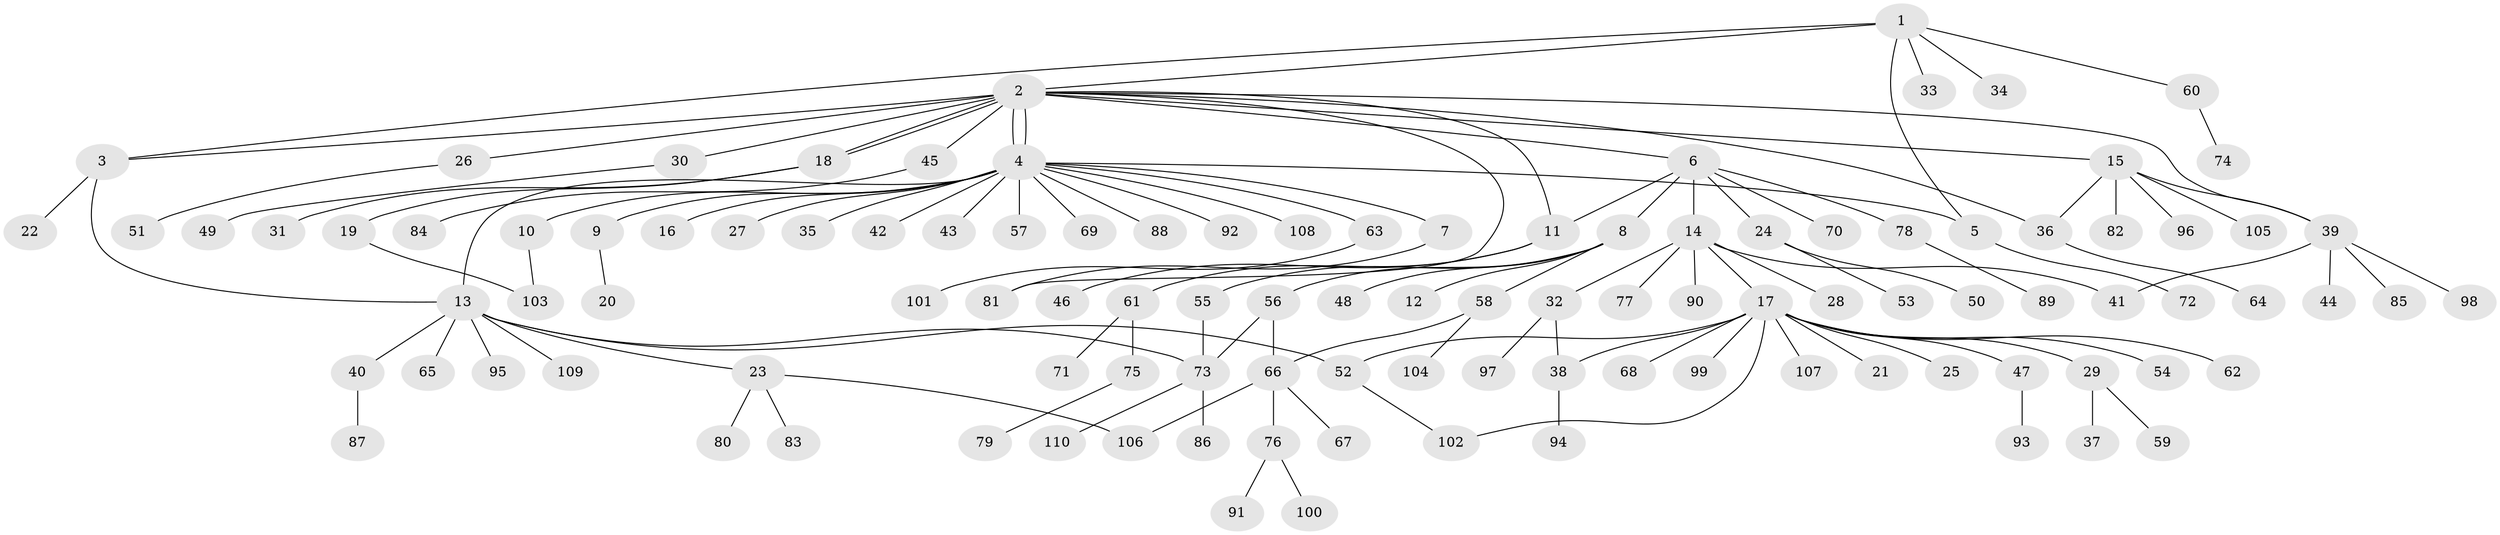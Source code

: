 // Generated by graph-tools (version 1.1) at 2025/25/03/09/25 03:25:56]
// undirected, 110 vertices, 127 edges
graph export_dot {
graph [start="1"]
  node [color=gray90,style=filled];
  1;
  2;
  3;
  4;
  5;
  6;
  7;
  8;
  9;
  10;
  11;
  12;
  13;
  14;
  15;
  16;
  17;
  18;
  19;
  20;
  21;
  22;
  23;
  24;
  25;
  26;
  27;
  28;
  29;
  30;
  31;
  32;
  33;
  34;
  35;
  36;
  37;
  38;
  39;
  40;
  41;
  42;
  43;
  44;
  45;
  46;
  47;
  48;
  49;
  50;
  51;
  52;
  53;
  54;
  55;
  56;
  57;
  58;
  59;
  60;
  61;
  62;
  63;
  64;
  65;
  66;
  67;
  68;
  69;
  70;
  71;
  72;
  73;
  74;
  75;
  76;
  77;
  78;
  79;
  80;
  81;
  82;
  83;
  84;
  85;
  86;
  87;
  88;
  89;
  90;
  91;
  92;
  93;
  94;
  95;
  96;
  97;
  98;
  99;
  100;
  101;
  102;
  103;
  104;
  105;
  106;
  107;
  108;
  109;
  110;
  1 -- 2;
  1 -- 3;
  1 -- 5;
  1 -- 33;
  1 -- 34;
  1 -- 60;
  2 -- 3;
  2 -- 4;
  2 -- 4;
  2 -- 6;
  2 -- 11;
  2 -- 15;
  2 -- 18;
  2 -- 18;
  2 -- 26;
  2 -- 30;
  2 -- 36;
  2 -- 39;
  2 -- 45;
  2 -- 81;
  3 -- 13;
  3 -- 22;
  4 -- 5;
  4 -- 7;
  4 -- 9;
  4 -- 10;
  4 -- 13;
  4 -- 16;
  4 -- 27;
  4 -- 35;
  4 -- 42;
  4 -- 43;
  4 -- 57;
  4 -- 63;
  4 -- 69;
  4 -- 88;
  4 -- 92;
  4 -- 108;
  5 -- 72;
  6 -- 8;
  6 -- 11;
  6 -- 14;
  6 -- 24;
  6 -- 70;
  6 -- 78;
  7 -- 81;
  8 -- 12;
  8 -- 48;
  8 -- 55;
  8 -- 56;
  8 -- 58;
  9 -- 20;
  10 -- 103;
  11 -- 46;
  11 -- 61;
  13 -- 23;
  13 -- 40;
  13 -- 52;
  13 -- 65;
  13 -- 73;
  13 -- 95;
  13 -- 109;
  14 -- 17;
  14 -- 28;
  14 -- 32;
  14 -- 41;
  14 -- 77;
  14 -- 90;
  15 -- 36;
  15 -- 39;
  15 -- 82;
  15 -- 96;
  15 -- 105;
  17 -- 21;
  17 -- 25;
  17 -- 29;
  17 -- 38;
  17 -- 47;
  17 -- 52;
  17 -- 54;
  17 -- 62;
  17 -- 68;
  17 -- 99;
  17 -- 102;
  17 -- 107;
  18 -- 19;
  18 -- 31;
  19 -- 103;
  23 -- 80;
  23 -- 83;
  23 -- 106;
  24 -- 50;
  24 -- 53;
  26 -- 51;
  29 -- 37;
  29 -- 59;
  30 -- 49;
  32 -- 38;
  32 -- 97;
  36 -- 64;
  38 -- 94;
  39 -- 41;
  39 -- 44;
  39 -- 85;
  39 -- 98;
  40 -- 87;
  45 -- 84;
  47 -- 93;
  52 -- 102;
  55 -- 73;
  56 -- 66;
  56 -- 73;
  58 -- 66;
  58 -- 104;
  60 -- 74;
  61 -- 71;
  61 -- 75;
  63 -- 101;
  66 -- 67;
  66 -- 76;
  66 -- 106;
  73 -- 86;
  73 -- 110;
  75 -- 79;
  76 -- 91;
  76 -- 100;
  78 -- 89;
}
